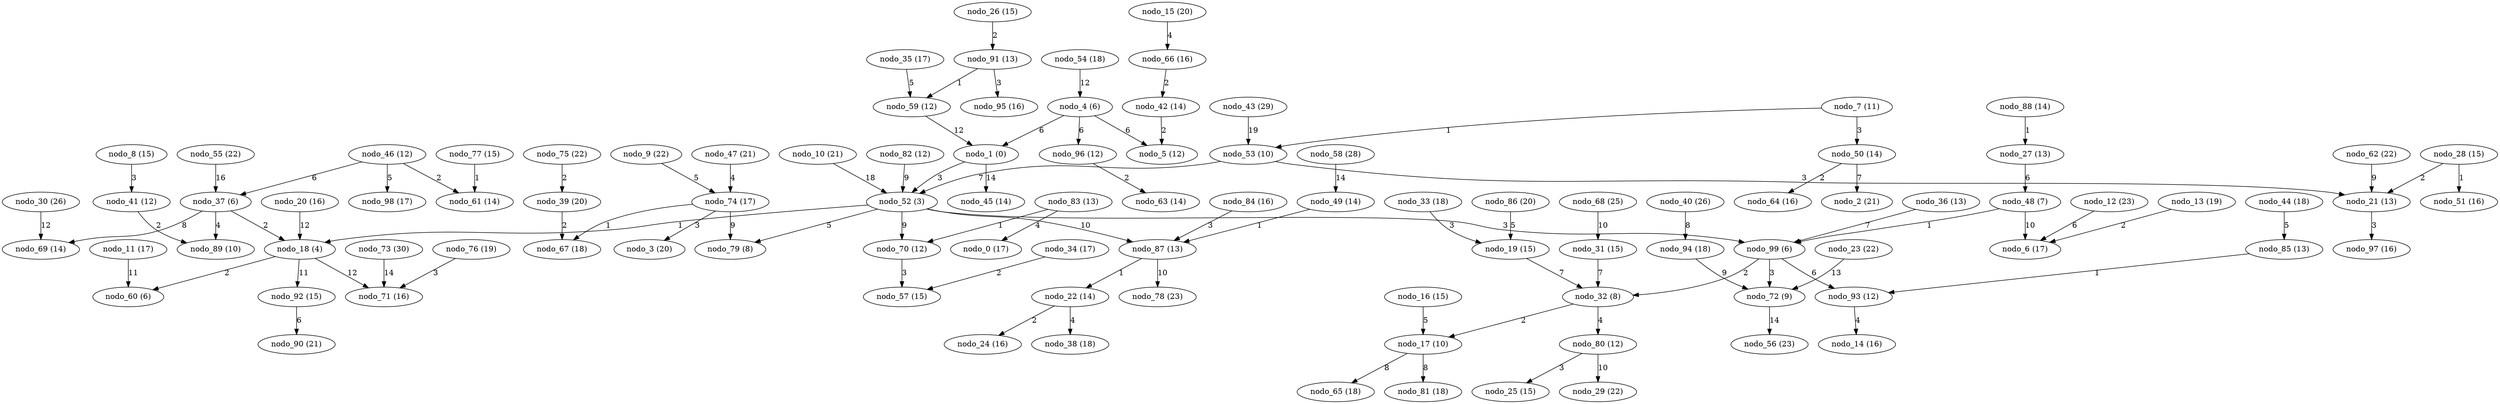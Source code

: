 digraph grafoGilbert_n_100_p_10_Dijkstra__source_1 {
"nodo_0 (17)";
"nodo_1 (0)";
"nodo_2 (21)";
"nodo_3 (20)";
"nodo_4 (6)";
"nodo_5 (12)";
"nodo_6 (17)";
"nodo_7 (11)";
"nodo_8 (15)";
"nodo_9 (22)";
"nodo_10 (21)";
"nodo_11 (17)";
"nodo_12 (23)";
"nodo_13 (19)";
"nodo_14 (16)";
"nodo_15 (20)";
"nodo_16 (15)";
"nodo_17 (10)";
"nodo_18 (4)";
"nodo_19 (15)";
"nodo_20 (16)";
"nodo_21 (13)";
"nodo_22 (14)";
"nodo_23 (22)";
"nodo_24 (16)";
"nodo_25 (15)";
"nodo_26 (15)";
"nodo_27 (13)";
"nodo_28 (15)";
"nodo_29 (22)";
"nodo_30 (26)";
"nodo_31 (15)";
"nodo_32 (8)";
"nodo_33 (18)";
"nodo_34 (17)";
"nodo_35 (17)";
"nodo_36 (13)";
"nodo_37 (6)";
"nodo_38 (18)";
"nodo_39 (20)";
"nodo_40 (26)";
"nodo_41 (12)";
"nodo_42 (14)";
"nodo_43 (29)";
"nodo_44 (18)";
"nodo_45 (14)";
"nodo_46 (12)";
"nodo_47 (21)";
"nodo_48 (7)";
"nodo_49 (14)";
"nodo_50 (14)";
"nodo_51 (16)";
"nodo_52 (3)";
"nodo_53 (10)";
"nodo_54 (18)";
"nodo_55 (22)";
"nodo_56 (23)";
"nodo_57 (15)";
"nodo_58 (28)";
"nodo_59 (12)";
"nodo_60 (6)";
"nodo_61 (14)";
"nodo_62 (22)";
"nodo_63 (14)";
"nodo_64 (16)";
"nodo_65 (18)";
"nodo_66 (16)";
"nodo_67 (18)";
"nodo_68 (25)";
"nodo_69 (14)";
"nodo_70 (12)";
"nodo_71 (16)";
"nodo_72 (9)";
"nodo_73 (30)";
"nodo_74 (17)";
"nodo_75 (22)";
"nodo_76 (19)";
"nodo_77 (15)";
"nodo_78 (23)";
"nodo_79 (8)";
"nodo_80 (12)";
"nodo_81 (18)";
"nodo_82 (12)";
"nodo_83 (13)";
"nodo_84 (16)";
"nodo_85 (13)";
"nodo_86 (20)";
"nodo_87 (13)";
"nodo_88 (14)";
"nodo_89 (10)";
"nodo_90 (21)";
"nodo_91 (13)";
"nodo_92 (15)";
"nodo_93 (12)";
"nodo_94 (18)";
"nodo_95 (16)";
"nodo_96 (12)";
"nodo_97 (16)";
"nodo_98 (17)";
"nodo_99 (6)";
"nodo_83 (13)" -> "nodo_0 (17)" [label=4 weight=4];
"nodo_50 (14)" -> "nodo_2 (21)" [label=7 weight=7];
"nodo_74 (17)" -> "nodo_3 (20)" [label=3 weight=3];
"nodo_4 (6)" -> "nodo_1 (0)" [label=6 weight=6];
"nodo_4 (6)" -> "nodo_5 (12)" [label=6 weight=6];
"nodo_48 (7)" -> "nodo_6 (17)" [label=10 weight=10];
"nodo_7 (11)" -> "nodo_53 (10)" [label=1 weight=1];
"nodo_8 (15)" -> "nodo_41 (12)" [label=3 weight=3];
"nodo_9 (22)" -> "nodo_74 (17)" [label=5 weight=5];
"nodo_10 (21)" -> "nodo_52 (3)" [label=18 weight=18];
"nodo_11 (17)" -> "nodo_60 (6)" [label=11 weight=11];
"nodo_12 (23)" -> "nodo_6 (17)" [label=6 weight=6];
"nodo_13 (19)" -> "nodo_6 (17)" [label=2 weight=2];
"nodo_93 (12)" -> "nodo_14 (16)" [label=4 weight=4];
"nodo_15 (20)" -> "nodo_66 (16)" [label=4 weight=4];
"nodo_16 (15)" -> "nodo_17 (10)" [label=5 weight=5];
"nodo_32 (8)" -> "nodo_17 (10)" [label=2 weight=2];
"nodo_52 (3)" -> "nodo_18 (4)" [label=1 weight=1];
"nodo_19 (15)" -> "nodo_32 (8)" [label=7 weight=7];
"nodo_20 (16)" -> "nodo_18 (4)" [label=12 weight=12];
"nodo_53 (10)" -> "nodo_21 (13)" [label=3 weight=3];
"nodo_87 (13)" -> "nodo_22 (14)" [label=1 weight=1];
"nodo_23 (22)" -> "nodo_72 (9)" [label=13 weight=13];
"nodo_22 (14)" -> "nodo_24 (16)" [label=2 weight=2];
"nodo_80 (12)" -> "nodo_25 (15)" [label=3 weight=3];
"nodo_26 (15)" -> "nodo_91 (13)" [label=2 weight=2];
"nodo_27 (13)" -> "nodo_48 (7)" [label=6 weight=6];
"nodo_28 (15)" -> "nodo_21 (13)" [label=2 weight=2];
"nodo_80 (12)" -> "nodo_29 (22)" [label=10 weight=10];
"nodo_30 (26)" -> "nodo_69 (14)" [label=12 weight=12];
"nodo_31 (15)" -> "nodo_32 (8)" [label=7 weight=7];
"nodo_99 (6)" -> "nodo_32 (8)" [label=2 weight=2];
"nodo_33 (18)" -> "nodo_19 (15)" [label=3 weight=3];
"nodo_34 (17)" -> "nodo_57 (15)" [label=2 weight=2];
"nodo_35 (17)" -> "nodo_59 (12)" [label=5 weight=5];
"nodo_36 (13)" -> "nodo_99 (6)" [label=7 weight=7];
"nodo_37 (6)" -> "nodo_18 (4)" [label=2 weight=2];
"nodo_22 (14)" -> "nodo_38 (18)" [label=4 weight=4];
"nodo_39 (20)" -> "nodo_67 (18)" [label=2 weight=2];
"nodo_40 (26)" -> "nodo_94 (18)" [label=8 weight=8];
"nodo_41 (12)" -> "nodo_89 (10)" [label=2 weight=2];
"nodo_42 (14)" -> "nodo_5 (12)" [label=2 weight=2];
"nodo_43 (29)" -> "nodo_53 (10)" [label=19 weight=19];
"nodo_44 (18)" -> "nodo_85 (13)" [label=5 weight=5];
"nodo_1 (0)" -> "nodo_45 (14)" [label=14 weight=14];
"nodo_46 (12)" -> "nodo_37 (6)" [label=6 weight=6];
"nodo_47 (21)" -> "nodo_74 (17)" [label=4 weight=4];
"nodo_48 (7)" -> "nodo_99 (6)" [label=1 weight=1];
"nodo_49 (14)" -> "nodo_87 (13)" [label=1 weight=1];
"nodo_7 (11)" -> "nodo_50 (14)" [label=3 weight=3];
"nodo_28 (15)" -> "nodo_51 (16)" [label=1 weight=1];
"nodo_1 (0)" -> "nodo_52 (3)" [label=3 weight=3];
"nodo_53 (10)" -> "nodo_52 (3)" [label=7 weight=7];
"nodo_54 (18)" -> "nodo_4 (6)" [label=12 weight=12];
"nodo_55 (22)" -> "nodo_37 (6)" [label=16 weight=16];
"nodo_72 (9)" -> "nodo_56 (23)" [label=14 weight=14];
"nodo_70 (12)" -> "nodo_57 (15)" [label=3 weight=3];
"nodo_58 (28)" -> "nodo_49 (14)" [label=14 weight=14];
"nodo_59 (12)" -> "nodo_1 (0)" [label=12 weight=12];
"nodo_18 (4)" -> "nodo_60 (6)" [label=2 weight=2];
"nodo_46 (12)" -> "nodo_61 (14)" [label=2 weight=2];
"nodo_62 (22)" -> "nodo_21 (13)" [label=9 weight=9];
"nodo_96 (12)" -> "nodo_63 (14)" [label=2 weight=2];
"nodo_50 (14)" -> "nodo_64 (16)" [label=2 weight=2];
"nodo_17 (10)" -> "nodo_65 (18)" [label=8 weight=8];
"nodo_66 (16)" -> "nodo_42 (14)" [label=2 weight=2];
"nodo_74 (17)" -> "nodo_67 (18)" [label=1 weight=1];
"nodo_68 (25)" -> "nodo_31 (15)" [label=10 weight=10];
"nodo_37 (6)" -> "nodo_69 (14)" [label=8 weight=8];
"nodo_52 (3)" -> "nodo_70 (12)" [label=9 weight=9];
"nodo_18 (4)" -> "nodo_71 (16)" [label=12 weight=12];
"nodo_99 (6)" -> "nodo_72 (9)" [label=3 weight=3];
"nodo_73 (30)" -> "nodo_71 (16)" [label=14 weight=14];
"nodo_74 (17)" -> "nodo_79 (8)" [label=9 weight=9];
"nodo_75 (22)" -> "nodo_39 (20)" [label=2 weight=2];
"nodo_76 (19)" -> "nodo_71 (16)" [label=3 weight=3];
"nodo_77 (15)" -> "nodo_61 (14)" [label=1 weight=1];
"nodo_87 (13)" -> "nodo_78 (23)" [label=10 weight=10];
"nodo_52 (3)" -> "nodo_79 (8)" [label=5 weight=5];
"nodo_32 (8)" -> "nodo_80 (12)" [label=4 weight=4];
"nodo_17 (10)" -> "nodo_81 (18)" [label=8 weight=8];
"nodo_82 (12)" -> "nodo_52 (3)" [label=9 weight=9];
"nodo_83 (13)" -> "nodo_70 (12)" [label=1 weight=1];
"nodo_84 (16)" -> "nodo_87 (13)" [label=3 weight=3];
"nodo_85 (13)" -> "nodo_93 (12)" [label=1 weight=1];
"nodo_86 (20)" -> "nodo_19 (15)" [label=5 weight=5];
"nodo_52 (3)" -> "nodo_87 (13)" [label=10 weight=10];
"nodo_88 (14)" -> "nodo_27 (13)" [label=1 weight=1];
"nodo_37 (6)" -> "nodo_89 (10)" [label=4 weight=4];
"nodo_92 (15)" -> "nodo_90 (21)" [label=6 weight=6];
"nodo_91 (13)" -> "nodo_59 (12)" [label=1 weight=1];
"nodo_18 (4)" -> "nodo_92 (15)" [label=11 weight=11];
"nodo_99 (6)" -> "nodo_93 (12)" [label=6 weight=6];
"nodo_94 (18)" -> "nodo_72 (9)" [label=9 weight=9];
"nodo_91 (13)" -> "nodo_95 (16)" [label=3 weight=3];
"nodo_4 (6)" -> "nodo_96 (12)" [label=6 weight=6];
"nodo_21 (13)" -> "nodo_97 (16)" [label=3 weight=3];
"nodo_46 (12)" -> "nodo_98 (17)" [label=5 weight=5];
"nodo_52 (3)" -> "nodo_99 (6)" [label=3 weight=3];
}